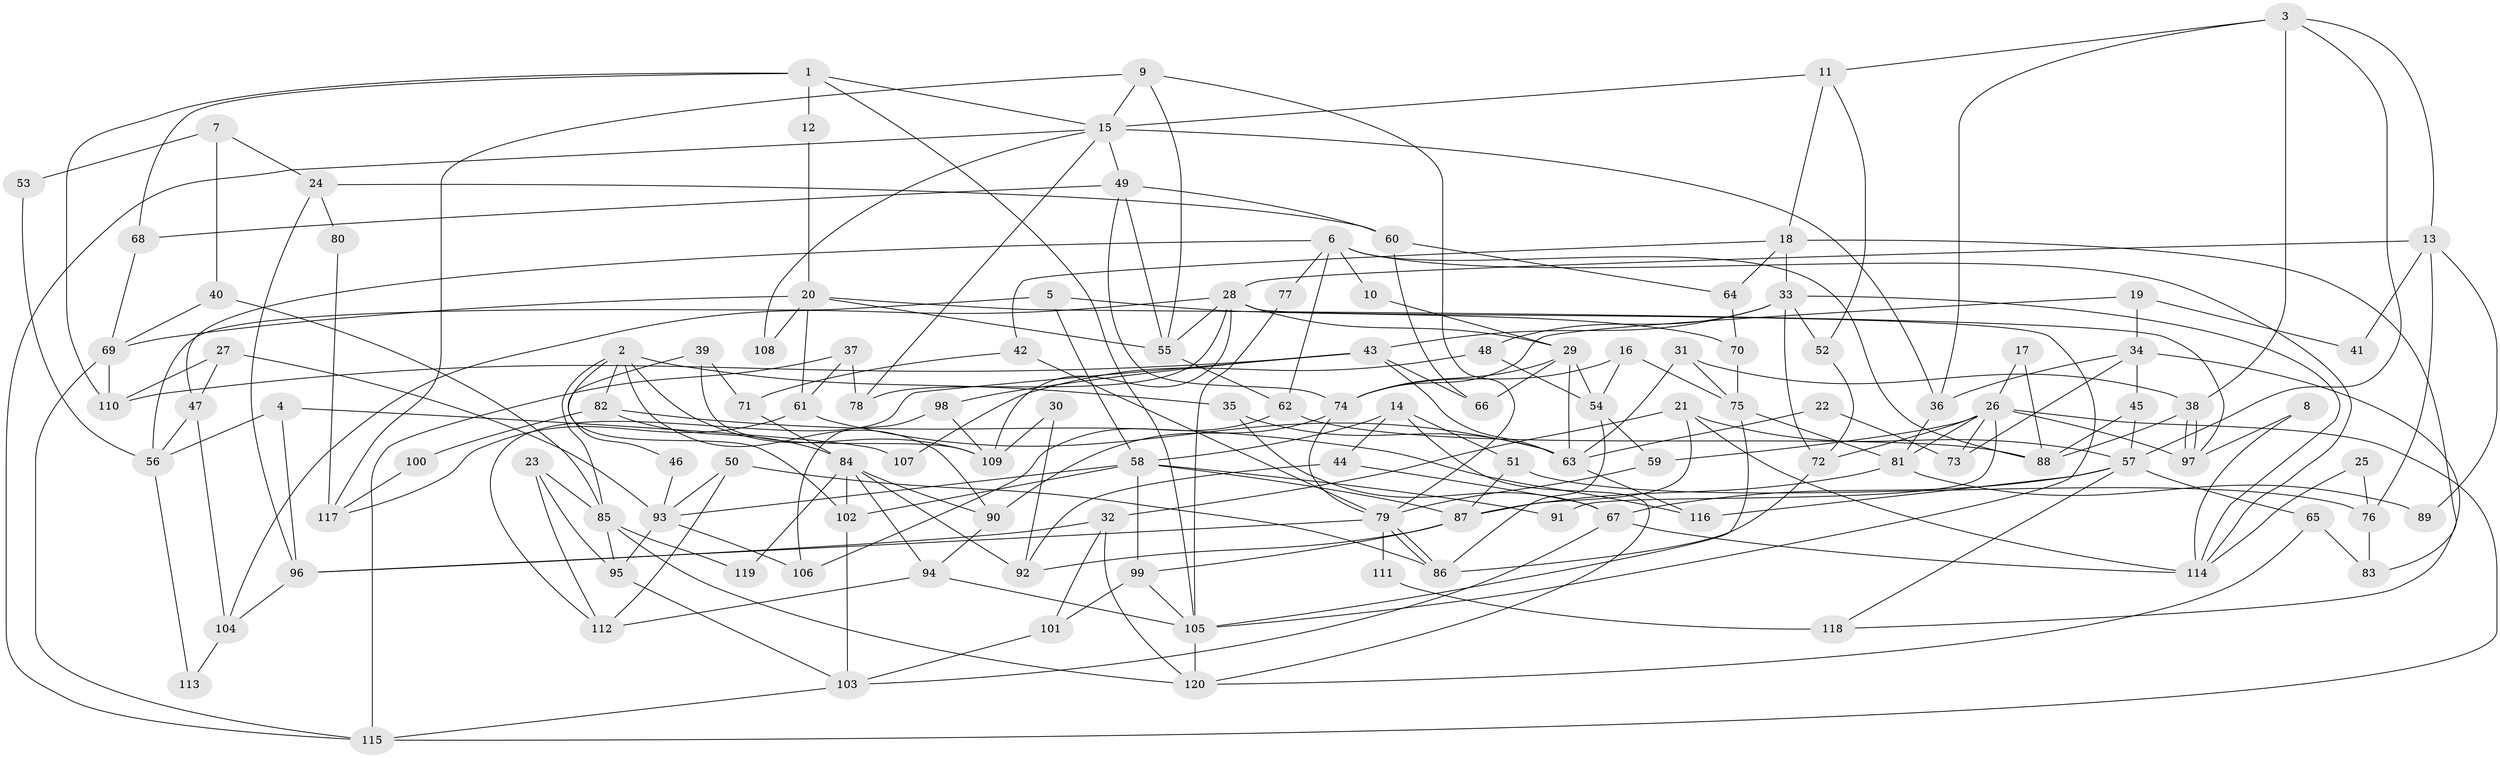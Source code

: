 // coarse degree distribution, {5: 0.1111111111111111, 6: 0.1728395061728395, 7: 0.12345679012345678, 2: 0.13580246913580246, 10: 0.024691358024691357, 4: 0.14814814814814814, 9: 0.012345679012345678, 8: 0.04938271604938271, 11: 0.012345679012345678, 3: 0.20987654320987653}
// Generated by graph-tools (version 1.1) at 2025/52/02/27/25 19:52:07]
// undirected, 120 vertices, 240 edges
graph export_dot {
graph [start="1"]
  node [color=gray90,style=filled];
  1;
  2;
  3;
  4;
  5;
  6;
  7;
  8;
  9;
  10;
  11;
  12;
  13;
  14;
  15;
  16;
  17;
  18;
  19;
  20;
  21;
  22;
  23;
  24;
  25;
  26;
  27;
  28;
  29;
  30;
  31;
  32;
  33;
  34;
  35;
  36;
  37;
  38;
  39;
  40;
  41;
  42;
  43;
  44;
  45;
  46;
  47;
  48;
  49;
  50;
  51;
  52;
  53;
  54;
  55;
  56;
  57;
  58;
  59;
  60;
  61;
  62;
  63;
  64;
  65;
  66;
  67;
  68;
  69;
  70;
  71;
  72;
  73;
  74;
  75;
  76;
  77;
  78;
  79;
  80;
  81;
  82;
  83;
  84;
  85;
  86;
  87;
  88;
  89;
  90;
  91;
  92;
  93;
  94;
  95;
  96;
  97;
  98;
  99;
  100;
  101;
  102;
  103;
  104;
  105;
  106;
  107;
  108;
  109;
  110;
  111;
  112;
  113;
  114;
  115;
  116;
  117;
  118;
  119;
  120;
  1 -- 105;
  1 -- 15;
  1 -- 12;
  1 -- 68;
  1 -- 110;
  2 -- 90;
  2 -- 102;
  2 -- 35;
  2 -- 82;
  2 -- 85;
  2 -- 109;
  3 -- 11;
  3 -- 57;
  3 -- 13;
  3 -- 36;
  3 -- 38;
  4 -- 96;
  4 -- 56;
  4 -- 107;
  5 -- 70;
  5 -- 58;
  5 -- 56;
  6 -- 62;
  6 -- 114;
  6 -- 10;
  6 -- 47;
  6 -- 77;
  6 -- 88;
  7 -- 40;
  7 -- 24;
  7 -- 53;
  8 -- 97;
  8 -- 114;
  9 -- 15;
  9 -- 79;
  9 -- 55;
  9 -- 117;
  10 -- 29;
  11 -- 52;
  11 -- 15;
  11 -- 18;
  12 -- 20;
  13 -- 28;
  13 -- 41;
  13 -- 76;
  13 -- 89;
  14 -- 44;
  14 -- 58;
  14 -- 51;
  14 -- 120;
  15 -- 78;
  15 -- 36;
  15 -- 49;
  15 -- 108;
  15 -- 115;
  16 -- 54;
  16 -- 75;
  16 -- 74;
  17 -- 88;
  17 -- 26;
  18 -- 33;
  18 -- 42;
  18 -- 64;
  18 -- 83;
  19 -- 34;
  19 -- 74;
  19 -- 41;
  20 -- 97;
  20 -- 55;
  20 -- 61;
  20 -- 69;
  20 -- 108;
  21 -- 114;
  21 -- 32;
  21 -- 57;
  21 -- 87;
  22 -- 73;
  22 -- 63;
  23 -- 112;
  23 -- 85;
  23 -- 95;
  24 -- 96;
  24 -- 60;
  24 -- 80;
  25 -- 76;
  25 -- 114;
  26 -- 59;
  26 -- 115;
  26 -- 72;
  26 -- 73;
  26 -- 81;
  26 -- 91;
  26 -- 97;
  27 -- 93;
  27 -- 110;
  27 -- 47;
  28 -- 105;
  28 -- 55;
  28 -- 29;
  28 -- 78;
  28 -- 104;
  28 -- 109;
  29 -- 74;
  29 -- 54;
  29 -- 63;
  29 -- 66;
  30 -- 92;
  30 -- 109;
  31 -- 38;
  31 -- 63;
  31 -- 75;
  32 -- 96;
  32 -- 120;
  32 -- 101;
  33 -- 72;
  33 -- 43;
  33 -- 48;
  33 -- 52;
  33 -- 114;
  34 -- 36;
  34 -- 45;
  34 -- 73;
  34 -- 118;
  35 -- 67;
  35 -- 63;
  36 -- 81;
  37 -- 61;
  37 -- 115;
  37 -- 78;
  38 -- 97;
  38 -- 97;
  38 -- 88;
  39 -- 71;
  39 -- 109;
  39 -- 46;
  40 -- 69;
  40 -- 85;
  42 -- 79;
  42 -- 71;
  43 -- 110;
  43 -- 63;
  43 -- 66;
  43 -- 98;
  43 -- 112;
  44 -- 92;
  44 -- 67;
  45 -- 88;
  45 -- 57;
  46 -- 93;
  47 -- 56;
  47 -- 104;
  48 -- 54;
  48 -- 107;
  49 -- 55;
  49 -- 60;
  49 -- 68;
  49 -- 74;
  50 -- 112;
  50 -- 93;
  50 -- 86;
  51 -- 87;
  51 -- 76;
  52 -- 72;
  53 -- 56;
  54 -- 86;
  54 -- 59;
  55 -- 62;
  56 -- 113;
  57 -- 65;
  57 -- 67;
  57 -- 116;
  57 -- 118;
  58 -- 99;
  58 -- 87;
  58 -- 91;
  58 -- 93;
  58 -- 102;
  59 -- 79;
  60 -- 66;
  60 -- 64;
  61 -- 63;
  61 -- 117;
  62 -- 88;
  62 -- 106;
  63 -- 116;
  64 -- 70;
  65 -- 83;
  65 -- 120;
  67 -- 103;
  67 -- 114;
  68 -- 69;
  69 -- 110;
  69 -- 115;
  70 -- 75;
  71 -- 84;
  72 -- 86;
  74 -- 79;
  74 -- 90;
  75 -- 81;
  75 -- 105;
  76 -- 83;
  77 -- 105;
  79 -- 86;
  79 -- 86;
  79 -- 96;
  79 -- 111;
  80 -- 117;
  81 -- 87;
  81 -- 89;
  82 -- 116;
  82 -- 84;
  82 -- 100;
  84 -- 102;
  84 -- 90;
  84 -- 92;
  84 -- 94;
  84 -- 119;
  85 -- 120;
  85 -- 95;
  85 -- 119;
  87 -- 99;
  87 -- 92;
  90 -- 94;
  93 -- 95;
  93 -- 106;
  94 -- 105;
  94 -- 112;
  95 -- 103;
  96 -- 104;
  98 -- 109;
  98 -- 106;
  99 -- 105;
  99 -- 101;
  100 -- 117;
  101 -- 103;
  102 -- 103;
  103 -- 115;
  104 -- 113;
  105 -- 120;
  111 -- 118;
}
